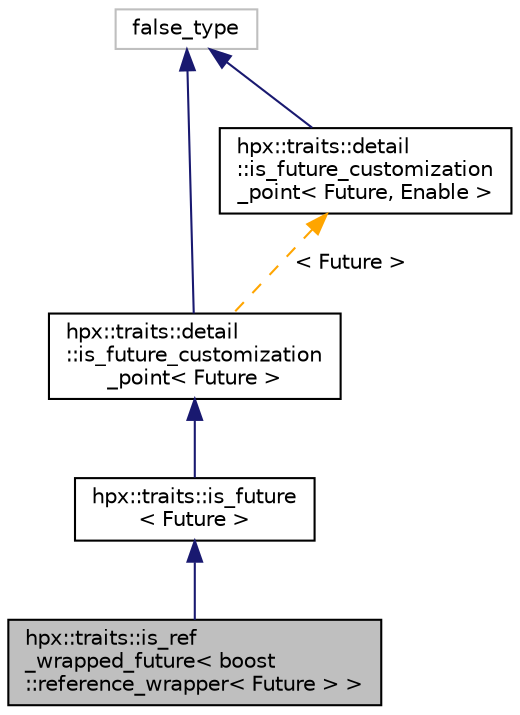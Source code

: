 digraph "hpx::traits::is_ref_wrapped_future&lt; boost::reference_wrapper&lt; Future &gt; &gt;"
{
  edge [fontname="Helvetica",fontsize="10",labelfontname="Helvetica",labelfontsize="10"];
  node [fontname="Helvetica",fontsize="10",shape=record];
  Node5 [label="hpx::traits::is_ref\l_wrapped_future\< boost\l::reference_wrapper\< Future \> \>",height=0.2,width=0.4,color="black", fillcolor="grey75", style="filled", fontcolor="black"];
  Node6 -> Node5 [dir="back",color="midnightblue",fontsize="10",style="solid",fontname="Helvetica"];
  Node6 [label="hpx::traits::is_future\l\< Future \>",height=0.2,width=0.4,color="black", fillcolor="white", style="filled",URL="$d0/dab/structhpx_1_1traits_1_1is__future.html"];
  Node7 -> Node6 [dir="back",color="midnightblue",fontsize="10",style="solid",fontname="Helvetica"];
  Node7 [label="hpx::traits::detail\l::is_future_customization\l_point\< Future \>",height=0.2,width=0.4,color="black", fillcolor="white", style="filled",URL="$d9/d0b/structhpx_1_1traits_1_1detail_1_1is__future__customization__point.html"];
  Node8 -> Node7 [dir="back",color="midnightblue",fontsize="10",style="solid",fontname="Helvetica"];
  Node8 [label="false_type",height=0.2,width=0.4,color="grey75", fillcolor="white", style="filled"];
  Node9 -> Node7 [dir="back",color="orange",fontsize="10",style="dashed",label=" \< Future \>" ,fontname="Helvetica"];
  Node9 [label="hpx::traits::detail\l::is_future_customization\l_point\< Future, Enable \>",height=0.2,width=0.4,color="black", fillcolor="white", style="filled",URL="$d9/d0b/structhpx_1_1traits_1_1detail_1_1is__future__customization__point.html"];
  Node8 -> Node9 [dir="back",color="midnightblue",fontsize="10",style="solid",fontname="Helvetica"];
}
